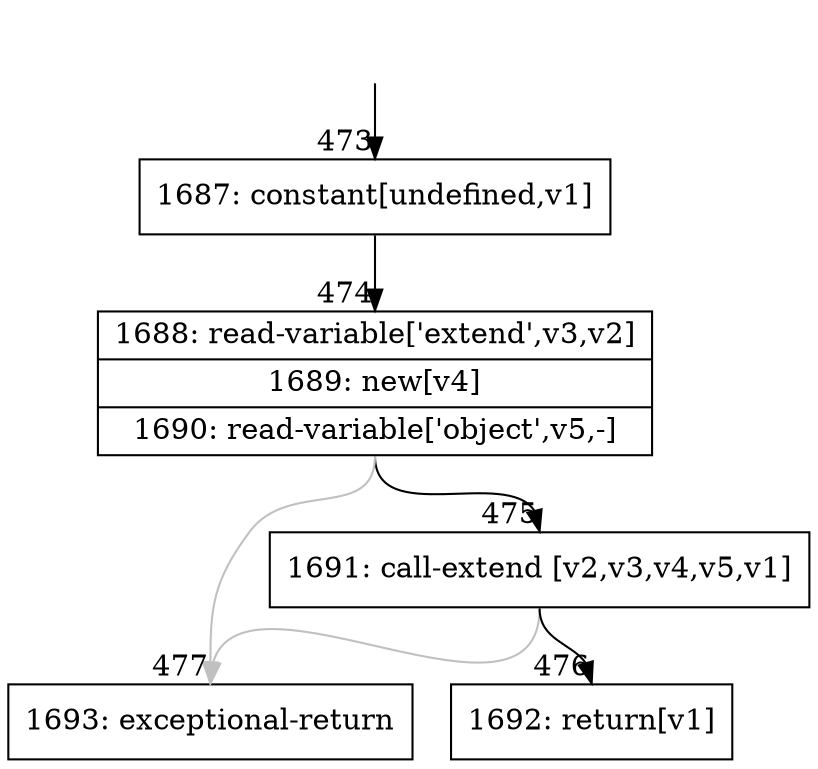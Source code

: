digraph {
rankdir="TD"
BB_entry30[shape=none,label=""];
BB_entry30 -> BB473 [tailport=s, headport=n, headlabel="    473"]
BB473 [shape=record label="{1687: constant[undefined,v1]}" ] 
BB473 -> BB474 [tailport=s, headport=n, headlabel="      474"]
BB474 [shape=record label="{1688: read-variable['extend',v3,v2]|1689: new[v4]|1690: read-variable['object',v5,-]}" ] 
BB474 -> BB475 [tailport=s, headport=n, headlabel="      475"]
BB474 -> BB477 [tailport=s, headport=n, color=gray, headlabel="      477"]
BB475 [shape=record label="{1691: call-extend [v2,v3,v4,v5,v1]}" ] 
BB475 -> BB476 [tailport=s, headport=n, headlabel="      476"]
BB475 -> BB477 [tailport=s, headport=n, color=gray]
BB476 [shape=record label="{1692: return[v1]}" ] 
BB477 [shape=record label="{1693: exceptional-return}" ] 
//#$~ 308
}

